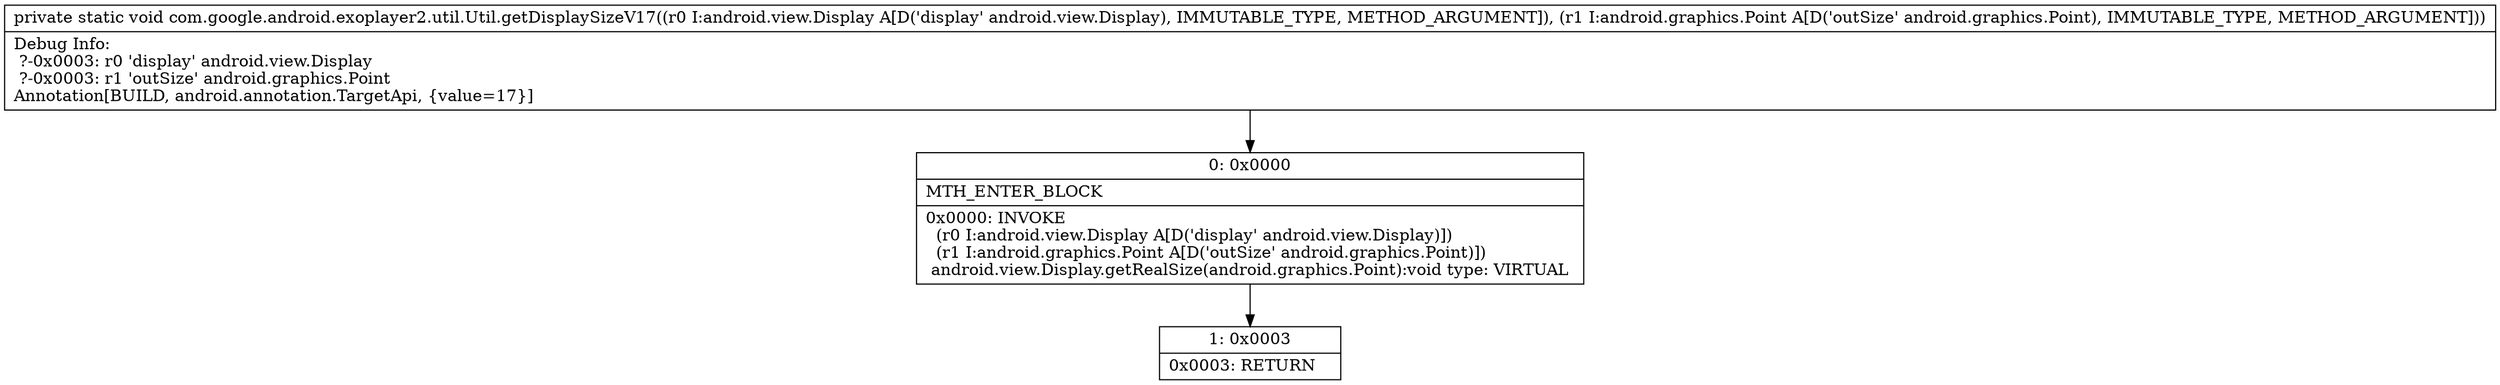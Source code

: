 digraph "CFG forcom.google.android.exoplayer2.util.Util.getDisplaySizeV17(Landroid\/view\/Display;Landroid\/graphics\/Point;)V" {
Node_0 [shape=record,label="{0\:\ 0x0000|MTH_ENTER_BLOCK\l|0x0000: INVOKE  \l  (r0 I:android.view.Display A[D('display' android.view.Display)])\l  (r1 I:android.graphics.Point A[D('outSize' android.graphics.Point)])\l android.view.Display.getRealSize(android.graphics.Point):void type: VIRTUAL \l}"];
Node_1 [shape=record,label="{1\:\ 0x0003|0x0003: RETURN   \l}"];
MethodNode[shape=record,label="{private static void com.google.android.exoplayer2.util.Util.getDisplaySizeV17((r0 I:android.view.Display A[D('display' android.view.Display), IMMUTABLE_TYPE, METHOD_ARGUMENT]), (r1 I:android.graphics.Point A[D('outSize' android.graphics.Point), IMMUTABLE_TYPE, METHOD_ARGUMENT]))  | Debug Info:\l  ?\-0x0003: r0 'display' android.view.Display\l  ?\-0x0003: r1 'outSize' android.graphics.Point\lAnnotation[BUILD, android.annotation.TargetApi, \{value=17\}]\l}"];
MethodNode -> Node_0;
Node_0 -> Node_1;
}

